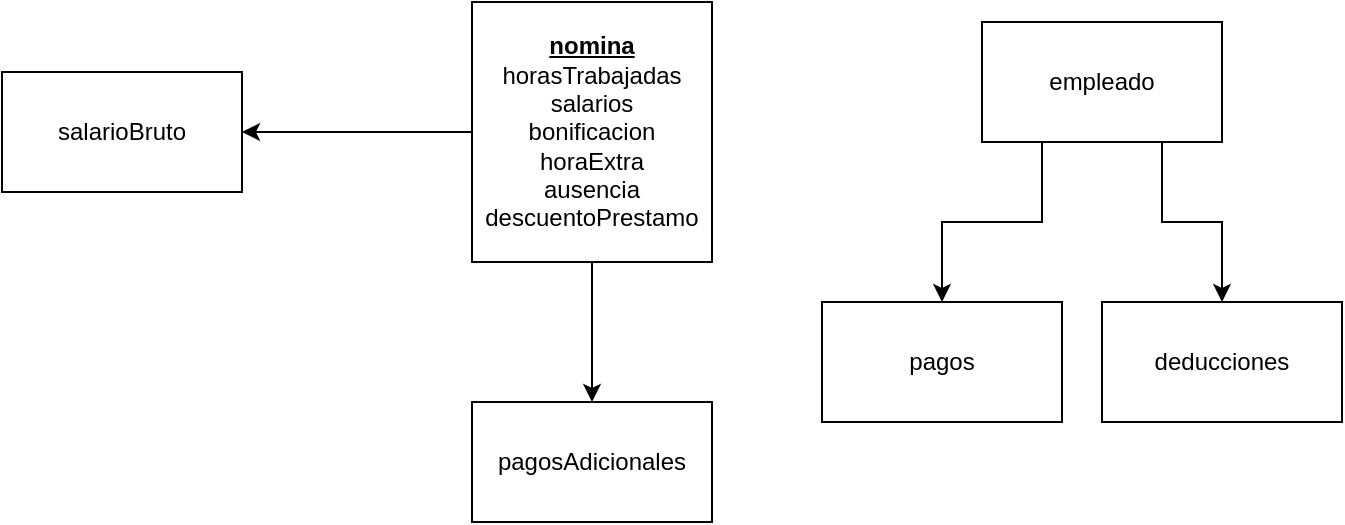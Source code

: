 <mxfile version="21.7.0" type="github">
  <diagram name="Page-1" id="VHcLN4SMKUu-ofED9eXl">
    <mxGraphModel dx="1050" dy="534" grid="1" gridSize="10" guides="1" tooltips="1" connect="1" arrows="1" fold="1" page="1" pageScale="1" pageWidth="850" pageHeight="1100" math="0" shadow="0">
      <root>
        <mxCell id="0" />
        <mxCell id="1" parent="0" />
        <mxCell id="JGTxiaLCYtGQJOwVg4x5-21" style="edgeStyle=orthogonalEdgeStyle;rounded=0;orthogonalLoop=1;jettySize=auto;html=1;exitX=0;exitY=0.5;exitDx=0;exitDy=0;entryX=1;entryY=0.5;entryDx=0;entryDy=0;" edge="1" parent="1" source="JGTxiaLCYtGQJOwVg4x5-1" target="JGTxiaLCYtGQJOwVg4x5-20">
          <mxGeometry relative="1" as="geometry" />
        </mxCell>
        <mxCell id="JGTxiaLCYtGQJOwVg4x5-22" style="edgeStyle=orthogonalEdgeStyle;rounded=0;orthogonalLoop=1;jettySize=auto;html=1;exitX=0.5;exitY=1;exitDx=0;exitDy=0;entryX=0.5;entryY=0;entryDx=0;entryDy=0;" edge="1" parent="1" source="JGTxiaLCYtGQJOwVg4x5-1" target="JGTxiaLCYtGQJOwVg4x5-13">
          <mxGeometry relative="1" as="geometry" />
        </mxCell>
        <mxCell id="JGTxiaLCYtGQJOwVg4x5-1" value="&lt;b&gt;&lt;u&gt;nomina&lt;/u&gt;&lt;/b&gt;&lt;br&gt;horasTrabajadas&lt;br&gt;salarios&lt;br&gt;bonificacion&lt;br&gt;horaExtra&lt;br&gt;ausencia&lt;br&gt;descuentoPrestamo" style="rounded=0;whiteSpace=wrap;html=1;" vertex="1" parent="1">
          <mxGeometry x="305" y="60" width="120" height="130" as="geometry" />
        </mxCell>
        <mxCell id="JGTxiaLCYtGQJOwVg4x5-11" style="edgeStyle=orthogonalEdgeStyle;rounded=0;orthogonalLoop=1;jettySize=auto;html=1;exitX=0.25;exitY=1;exitDx=0;exitDy=0;entryX=0.5;entryY=0;entryDx=0;entryDy=0;" edge="1" parent="1" source="JGTxiaLCYtGQJOwVg4x5-2" target="JGTxiaLCYtGQJOwVg4x5-3">
          <mxGeometry relative="1" as="geometry" />
        </mxCell>
        <mxCell id="JGTxiaLCYtGQJOwVg4x5-12" style="edgeStyle=orthogonalEdgeStyle;rounded=0;orthogonalLoop=1;jettySize=auto;html=1;exitX=0.75;exitY=1;exitDx=0;exitDy=0;entryX=0.5;entryY=0;entryDx=0;entryDy=0;" edge="1" parent="1" source="JGTxiaLCYtGQJOwVg4x5-2" target="JGTxiaLCYtGQJOwVg4x5-4">
          <mxGeometry relative="1" as="geometry" />
        </mxCell>
        <mxCell id="JGTxiaLCYtGQJOwVg4x5-2" value="empleado" style="rounded=0;whiteSpace=wrap;html=1;" vertex="1" parent="1">
          <mxGeometry x="560" y="70" width="120" height="60" as="geometry" />
        </mxCell>
        <mxCell id="JGTxiaLCYtGQJOwVg4x5-3" value="pagos" style="rounded=0;whiteSpace=wrap;html=1;" vertex="1" parent="1">
          <mxGeometry x="480" y="210" width="120" height="60" as="geometry" />
        </mxCell>
        <mxCell id="JGTxiaLCYtGQJOwVg4x5-4" value="deducciones" style="rounded=0;whiteSpace=wrap;html=1;" vertex="1" parent="1">
          <mxGeometry x="620" y="210" width="120" height="60" as="geometry" />
        </mxCell>
        <mxCell id="JGTxiaLCYtGQJOwVg4x5-13" value="pagosAdicionales" style="rounded=0;whiteSpace=wrap;html=1;" vertex="1" parent="1">
          <mxGeometry x="305" y="260" width="120" height="60" as="geometry" />
        </mxCell>
        <mxCell id="JGTxiaLCYtGQJOwVg4x5-20" value="salarioBruto" style="rounded=0;whiteSpace=wrap;html=1;" vertex="1" parent="1">
          <mxGeometry x="70" y="95" width="120" height="60" as="geometry" />
        </mxCell>
      </root>
    </mxGraphModel>
  </diagram>
</mxfile>
